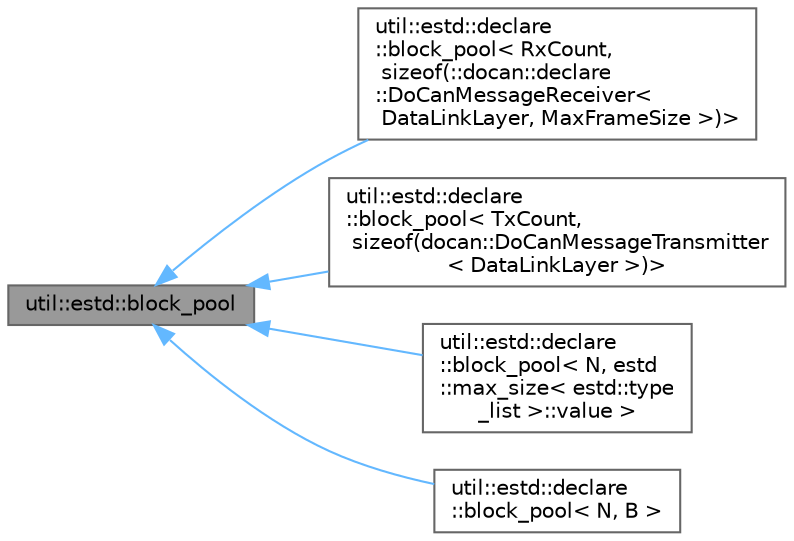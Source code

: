 digraph "util::estd::block_pool"
{
 // LATEX_PDF_SIZE
  bgcolor="transparent";
  edge [fontname=Helvetica,fontsize=10,labelfontname=Helvetica,labelfontsize=10];
  node [fontname=Helvetica,fontsize=10,shape=box,height=0.2,width=0.4];
  rankdir="LR";
  Node1 [id="Node000001",label="util::estd::block_pool",height=0.2,width=0.4,color="gray40", fillcolor="grey60", style="filled", fontcolor="black",tooltip=" "];
  Node1 -> Node2 [id="edge1_Node000001_Node000002",dir="back",color="steelblue1",style="solid",tooltip=" "];
  Node2 [id="Node000002",label="util::estd::declare\l::block_pool\< RxCount,\l sizeof(::docan::declare\l::DoCanMessageReceiver\<\l DataLinkLayer, MaxFrameSize \>)\>",height=0.2,width=0.4,color="gray40", fillcolor="white", style="filled",URL="$d0/d95/classutil_1_1estd_1_1declare_1_1block__pool.html",tooltip=" "];
  Node1 -> Node3 [id="edge2_Node000001_Node000003",dir="back",color="steelblue1",style="solid",tooltip=" "];
  Node3 [id="Node000003",label="util::estd::declare\l::block_pool\< TxCount,\l sizeof(docan::DoCanMessageTransmitter\l\< DataLinkLayer \>)\>",height=0.2,width=0.4,color="gray40", fillcolor="white", style="filled",URL="$d0/d95/classutil_1_1estd_1_1declare_1_1block__pool.html",tooltip=" "];
  Node1 -> Node4 [id="edge3_Node000001_Node000004",dir="back",color="steelblue1",style="solid",tooltip=" "];
  Node4 [id="Node000004",label="util::estd::declare\l::block_pool\< N, estd\l::max_size\< estd::type\l_list \>::value \>",height=0.2,width=0.4,color="gray40", fillcolor="white", style="filled",URL="$d0/d95/classutil_1_1estd_1_1declare_1_1block__pool.html",tooltip=" "];
  Node1 -> Node5 [id="edge4_Node000001_Node000005",dir="back",color="steelblue1",style="solid",tooltip=" "];
  Node5 [id="Node000005",label="util::estd::declare\l::block_pool\< N, B \>",height=0.2,width=0.4,color="gray40", fillcolor="white", style="filled",URL="$d0/d95/classutil_1_1estd_1_1declare_1_1block__pool.html",tooltip=" "];
}
